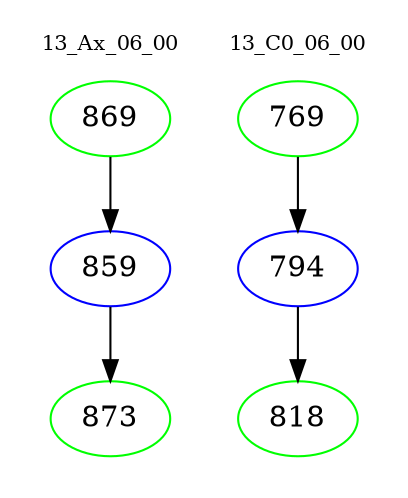 digraph{
subgraph cluster_0 {
color = white
label = "13_Ax_06_00";
fontsize=10;
T0_869 [label="869", color="green"]
T0_869 -> T0_859 [color="black"]
T0_859 [label="859", color="blue"]
T0_859 -> T0_873 [color="black"]
T0_873 [label="873", color="green"]
}
subgraph cluster_1 {
color = white
label = "13_C0_06_00";
fontsize=10;
T1_769 [label="769", color="green"]
T1_769 -> T1_794 [color="black"]
T1_794 [label="794", color="blue"]
T1_794 -> T1_818 [color="black"]
T1_818 [label="818", color="green"]
}
}
